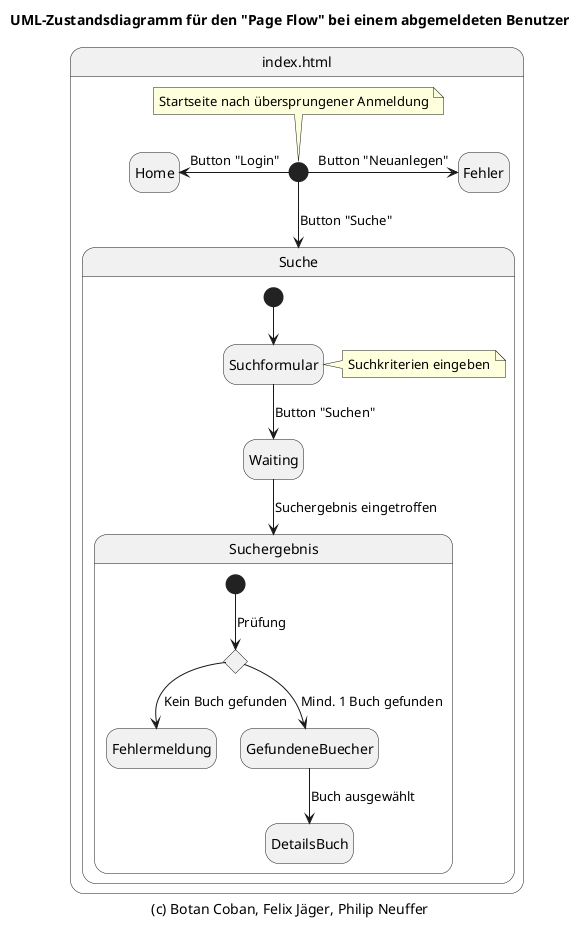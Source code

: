 @startuml zustandsdiagramm_abgemeldet

hide empty description

title UML-Zustandsdiagramm für den "Page Flow" bei einem abgemeldeten Benutzer
caption (c) Botan Coban, Felix Jäger, Philip Neuffer

state "index.html" as index {

state Suche{

    [*] --> Suchformular
    note "Suchkriterien eingeben" as note
    Suchformular -right-> note

    Suchformular --> Waiting: Button "Suchen"

    state Suchergebnis{
        state c <<choice>>
        [*] --> c : Prüfung
        c --> Fehlermeldung: Kein Buch gefunden
        c --> GefundeneBuecher: Mind. 1 Buch gefunden
        GefundeneBuecher --> DetailsBuch : Buch ausgewählt
    }

    Waiting --> Suchergebnis : Suchergebnis eingetroffen
}

[*] --> Suche: Button "Suche"
[*] -right-> Fehler: Button "Neuanlegen"
[*] -left-> Home: Button "Login"

note "Startseite nach übersprungener Anmeldung" as note
[*] -up-> note
}

@enduml
